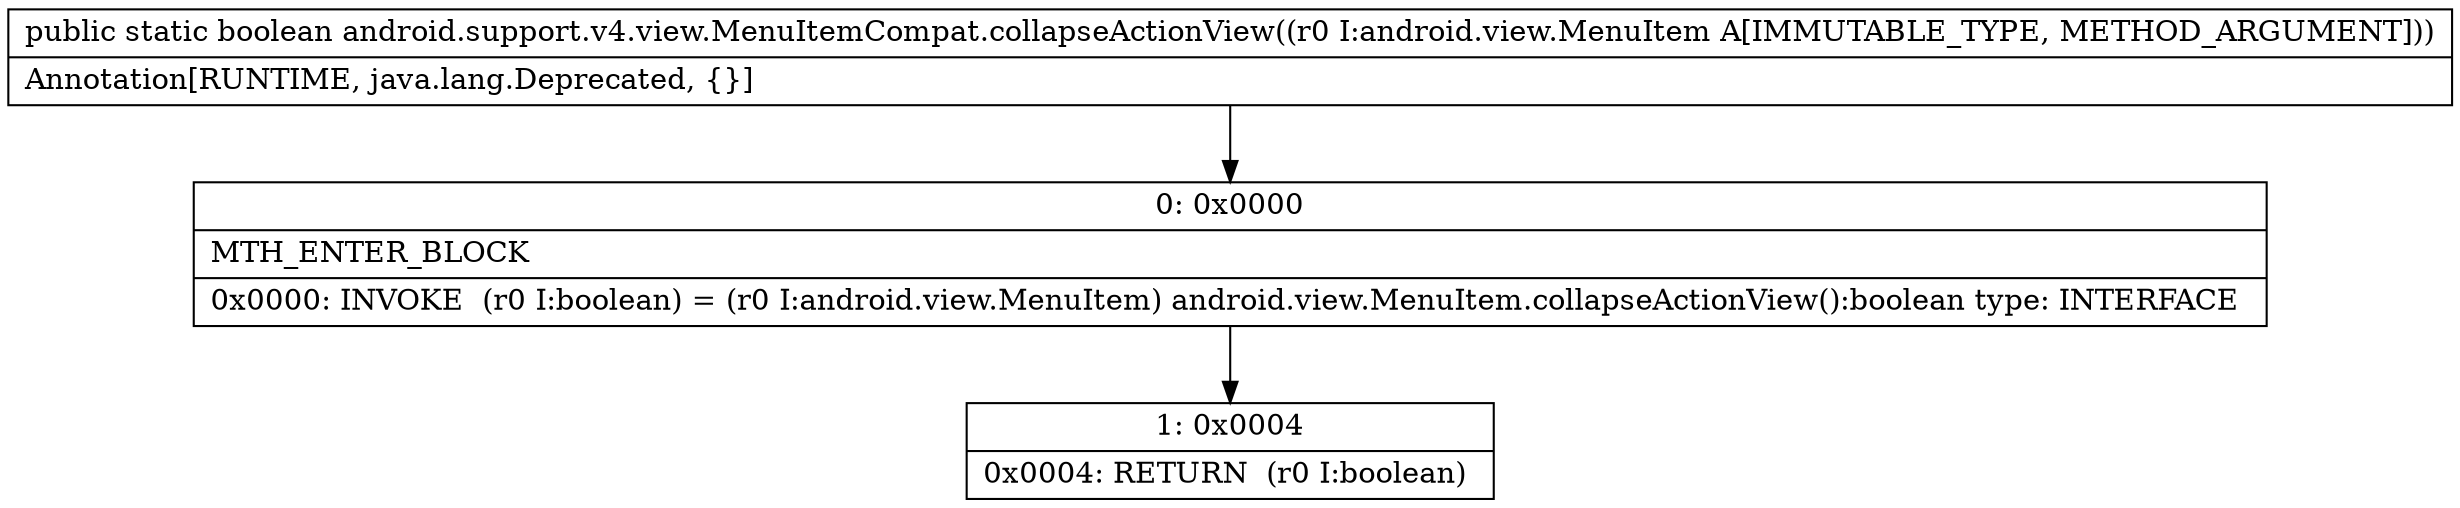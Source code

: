 digraph "CFG forandroid.support.v4.view.MenuItemCompat.collapseActionView(Landroid\/view\/MenuItem;)Z" {
Node_0 [shape=record,label="{0\:\ 0x0000|MTH_ENTER_BLOCK\l|0x0000: INVOKE  (r0 I:boolean) = (r0 I:android.view.MenuItem) android.view.MenuItem.collapseActionView():boolean type: INTERFACE \l}"];
Node_1 [shape=record,label="{1\:\ 0x0004|0x0004: RETURN  (r0 I:boolean) \l}"];
MethodNode[shape=record,label="{public static boolean android.support.v4.view.MenuItemCompat.collapseActionView((r0 I:android.view.MenuItem A[IMMUTABLE_TYPE, METHOD_ARGUMENT]))  | Annotation[RUNTIME, java.lang.Deprecated, \{\}]\l}"];
MethodNode -> Node_0;
Node_0 -> Node_1;
}

